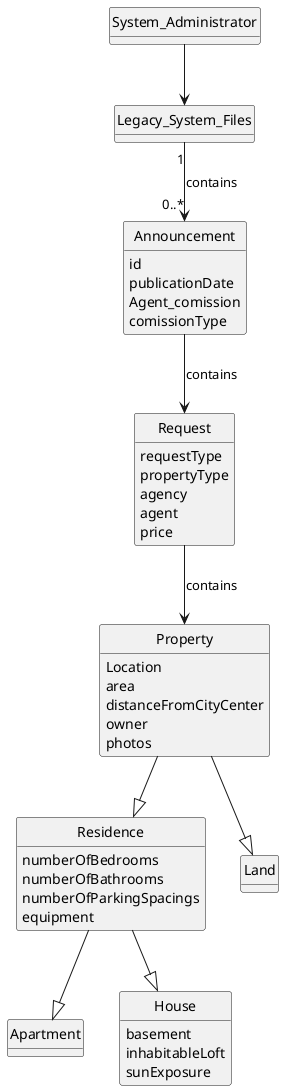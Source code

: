 @startuml
skinparam monochrome true
skinparam packageStyle rectangle
skinparam shadowing false

'left to right direction

skinparam classAttributeIconSize 0

hide circle
hide methods

'title Domain Model

'class Platform {
'  -description
'}

class Announcement{
id
publicationDate
Agent_comission
comissionType
}

class Request{
requestType
propertyType
agency
agent
price
}

class Property{
Location
area
distanceFromCityCenter
owner
photos
}

class Residence{
numberOfBedrooms
numberOfBathrooms
numberOfParkingSpacings
equipment
}

class Land{
}

class Apartment {

}

class House{
basement
inhabitableLoft
sunExposure
}

class Legacy_System_Files {
}


System_Administrator --> Legacy_System_Files
Legacy_System_Files "1" --> "0..*" Announcement : contains

Property --|> Residence
Property --|> Land
Residence --|> Apartment
Residence --|> House
Request --> Property : contains
Announcement --> Request : contains


@enduml